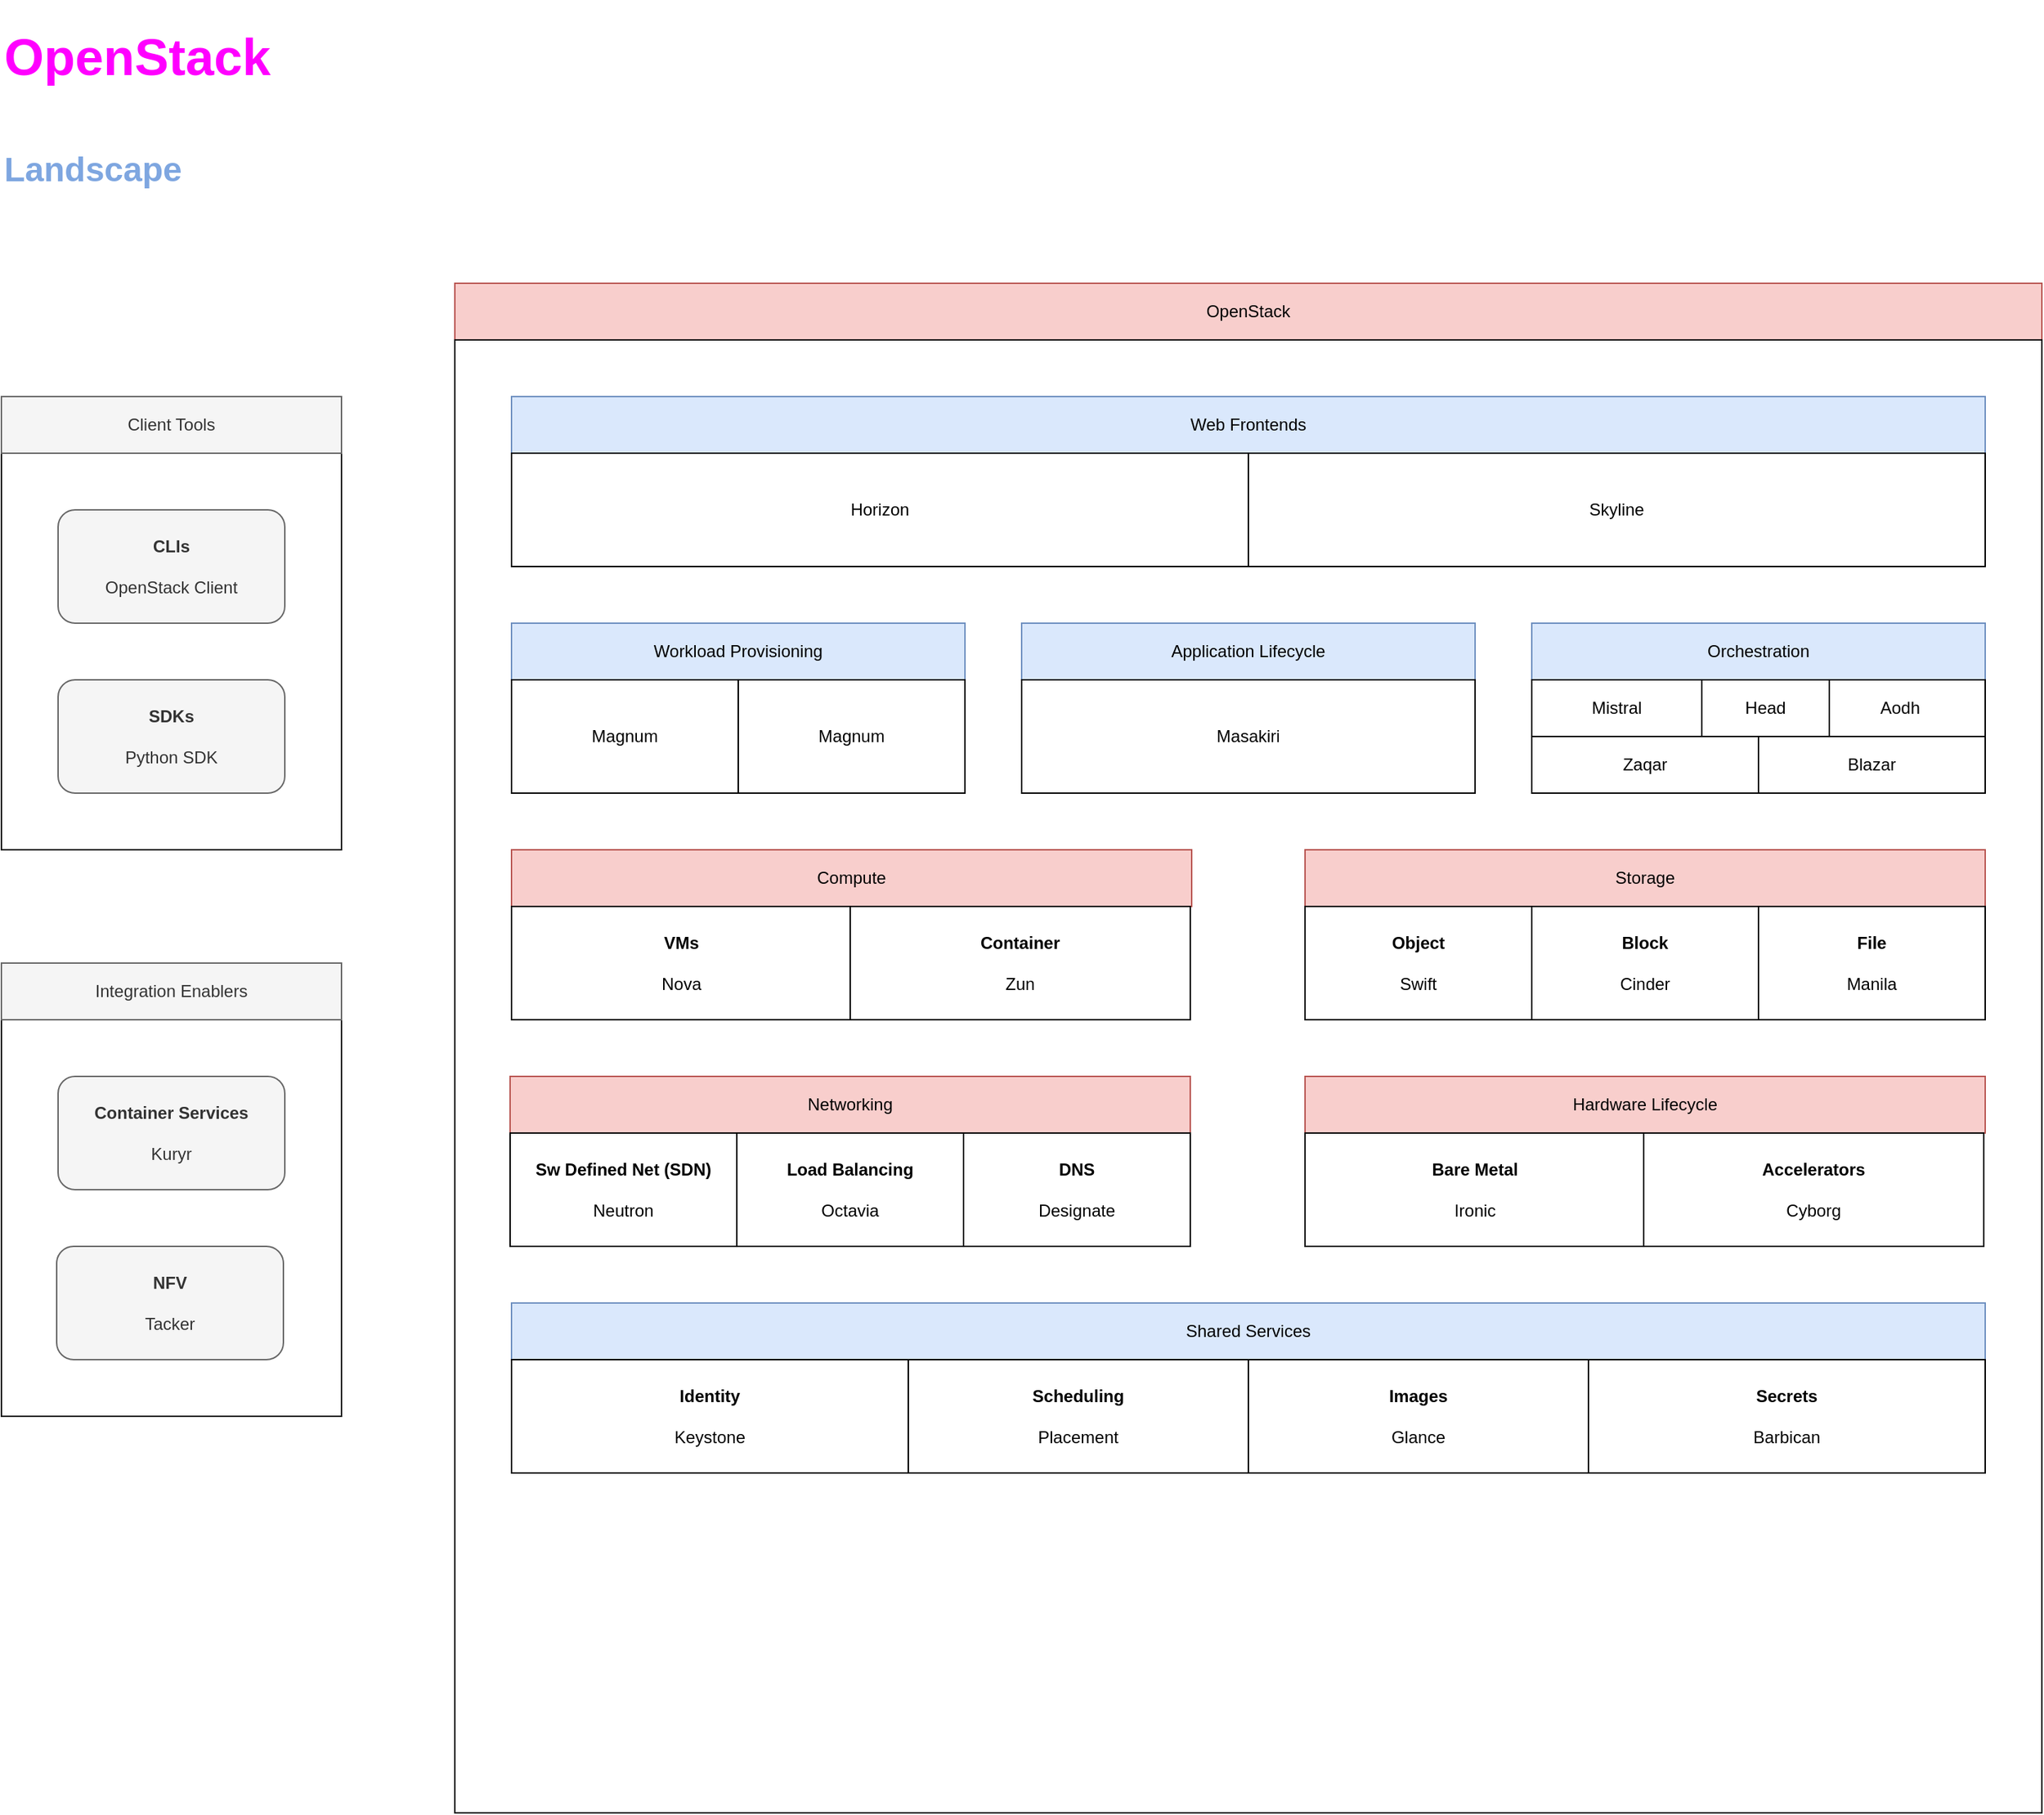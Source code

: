 <mxfile version="24.4.7" type="github">
  <diagram name="Landscape" id="OOBd-yFIc3VETf2EIVLC">
    <mxGraphModel dx="984" dy="666" grid="1" gridSize="10" guides="1" tooltips="1" connect="1" arrows="1" fold="1" page="1" pageScale="1" pageWidth="4681" pageHeight="3300" math="0" shadow="0">
      <root>
        <mxCell id="0" />
        <mxCell id="1" parent="0" />
        <mxCell id="JUmaVC_7gAUoUhbMNgvt-1" value="OpenStack" style="text;html=1;align=left;verticalAlign=middle;whiteSpace=wrap;rounded=0;fontStyle=1;fontSize=36;fontColor=#FF00FF;" vertex="1" parent="1">
          <mxGeometry x="80" y="40" width="840" height="80" as="geometry" />
        </mxCell>
        <mxCell id="JUmaVC_7gAUoUhbMNgvt-2" value="Landscape" style="text;html=1;align=left;verticalAlign=middle;whiteSpace=wrap;rounded=0;fontStyle=1;fontSize=24;fontColor=#7EA6E0;" vertex="1" parent="1">
          <mxGeometry x="80" y="120" width="840" height="80" as="geometry" />
        </mxCell>
        <mxCell id="JUmaVC_7gAUoUhbMNgvt-3" value="" style="rounded=0;whiteSpace=wrap;html=1;fillColor=none;" vertex="1" parent="1">
          <mxGeometry x="80" y="360" width="240" height="280" as="geometry" />
        </mxCell>
        <mxCell id="JUmaVC_7gAUoUhbMNgvt-4" value="Client Tools" style="rounded=0;whiteSpace=wrap;html=1;fillColor=#f5f5f5;strokeColor=#666666;fontColor=#333333;" vertex="1" parent="1">
          <mxGeometry x="80" y="320" width="240" height="40" as="geometry" />
        </mxCell>
        <mxCell id="JUmaVC_7gAUoUhbMNgvt-5" value="&lt;div&gt;&lt;b&gt;CLIs&lt;/b&gt;&lt;/div&gt;&lt;div&gt;&lt;br&gt;&lt;/div&gt;OpenStack Client" style="rounded=1;whiteSpace=wrap;html=1;fillColor=#f5f5f5;fontColor=#333333;strokeColor=#666666;" vertex="1" parent="1">
          <mxGeometry x="120" y="400" width="160" height="80" as="geometry" />
        </mxCell>
        <mxCell id="JUmaVC_7gAUoUhbMNgvt-6" value="&lt;div&gt;&lt;b&gt;SDKs&lt;/b&gt;&lt;/div&gt;&lt;div&gt;&lt;br&gt;&lt;/div&gt;Python SDK" style="rounded=1;whiteSpace=wrap;html=1;fillColor=#f5f5f5;fontColor=#333333;strokeColor=#666666;" vertex="1" parent="1">
          <mxGeometry x="120" y="520" width="160" height="80" as="geometry" />
        </mxCell>
        <mxCell id="JUmaVC_7gAUoUhbMNgvt-7" value="OpenStack" style="rounded=0;whiteSpace=wrap;html=1;fillColor=#f8cecc;strokeColor=#b85450;" vertex="1" parent="1">
          <mxGeometry x="400" y="240" width="1120" height="40" as="geometry" />
        </mxCell>
        <mxCell id="JUmaVC_7gAUoUhbMNgvt-8" value="" style="rounded=0;whiteSpace=wrap;html=1;fillColor=none;" vertex="1" parent="1">
          <mxGeometry x="400" y="280" width="1120" height="1040" as="geometry" />
        </mxCell>
        <mxCell id="JUmaVC_7gAUoUhbMNgvt-9" value="" style="rounded=0;whiteSpace=wrap;html=1;fillColor=none;" vertex="1" parent="1">
          <mxGeometry x="80" y="760" width="240" height="280" as="geometry" />
        </mxCell>
        <mxCell id="JUmaVC_7gAUoUhbMNgvt-10" value="Integration Enablers" style="rounded=0;whiteSpace=wrap;html=1;fillColor=#f5f5f5;strokeColor=#666666;fontColor=#333333;" vertex="1" parent="1">
          <mxGeometry x="80" y="720" width="240" height="40" as="geometry" />
        </mxCell>
        <mxCell id="JUmaVC_7gAUoUhbMNgvt-11" value="&lt;div&gt;&lt;b&gt;Container Services&lt;/b&gt;&lt;/div&gt;&lt;div&gt;&lt;br&gt;&lt;/div&gt;Kuryr" style="rounded=1;whiteSpace=wrap;html=1;fillColor=#f5f5f5;fontColor=#333333;strokeColor=#666666;" vertex="1" parent="1">
          <mxGeometry x="120" y="800" width="160" height="80" as="geometry" />
        </mxCell>
        <mxCell id="JUmaVC_7gAUoUhbMNgvt-12" value="&lt;div&gt;&lt;b&gt;NFV&lt;/b&gt;&lt;/div&gt;&lt;div&gt;&lt;br&gt;&lt;/div&gt;Tacker" style="rounded=1;whiteSpace=wrap;html=1;fillColor=#f5f5f5;fontColor=#333333;strokeColor=#666666;" vertex="1" parent="1">
          <mxGeometry x="119" y="920" width="160" height="80" as="geometry" />
        </mxCell>
        <mxCell id="JUmaVC_7gAUoUhbMNgvt-14" value="Web Frontends" style="rounded=0;whiteSpace=wrap;html=1;fillColor=#dae8fc;strokeColor=#6c8ebf;" vertex="1" parent="1">
          <mxGeometry x="440" y="320" width="1040" height="40" as="geometry" />
        </mxCell>
        <mxCell id="JUmaVC_7gAUoUhbMNgvt-16" value="Workload Provisioning" style="rounded=0;whiteSpace=wrap;html=1;fillColor=#dae8fc;strokeColor=#6c8ebf;" vertex="1" parent="1">
          <mxGeometry x="440" y="480" width="320" height="40" as="geometry" />
        </mxCell>
        <mxCell id="JUmaVC_7gAUoUhbMNgvt-17" value="Magnum" style="rounded=0;whiteSpace=wrap;html=1;" vertex="1" parent="1">
          <mxGeometry x="440" y="520" width="160" height="80" as="geometry" />
        </mxCell>
        <mxCell id="JUmaVC_7gAUoUhbMNgvt-18" value="Application Lifecycle" style="rounded=0;whiteSpace=wrap;html=1;fillColor=#dae8fc;strokeColor=#6c8ebf;" vertex="1" parent="1">
          <mxGeometry x="800" y="480" width="320" height="40" as="geometry" />
        </mxCell>
        <mxCell id="JUmaVC_7gAUoUhbMNgvt-19" value="Masakiri" style="rounded=0;whiteSpace=wrap;html=1;" vertex="1" parent="1">
          <mxGeometry x="800" y="520" width="320" height="80" as="geometry" />
        </mxCell>
        <mxCell id="JUmaVC_7gAUoUhbMNgvt-20" value="Orchestration" style="rounded=0;whiteSpace=wrap;html=1;fillColor=#dae8fc;strokeColor=#6c8ebf;" vertex="1" parent="1">
          <mxGeometry x="1160" y="480" width="320" height="40" as="geometry" />
        </mxCell>
        <mxCell id="JUmaVC_7gAUoUhbMNgvt-21" value="Mistral" style="rounded=0;whiteSpace=wrap;html=1;" vertex="1" parent="1">
          <mxGeometry x="1160" y="520" width="120" height="40" as="geometry" />
        </mxCell>
        <mxCell id="JUmaVC_7gAUoUhbMNgvt-22" value="Compute" style="rounded=0;whiteSpace=wrap;html=1;fillColor=#f8cecc;strokeColor=#b85450;" vertex="1" parent="1">
          <mxGeometry x="440" y="640" width="480" height="40" as="geometry" />
        </mxCell>
        <mxCell id="JUmaVC_7gAUoUhbMNgvt-23" value="&lt;b&gt;VMs&lt;/b&gt;&lt;div&gt;&lt;br&gt;&lt;/div&gt;&lt;div&gt;Nova&lt;/div&gt;" style="rounded=0;whiteSpace=wrap;html=1;" vertex="1" parent="1">
          <mxGeometry x="440" y="680" width="240" height="80" as="geometry" />
        </mxCell>
        <mxCell id="JUmaVC_7gAUoUhbMNgvt-24" value="Storage" style="rounded=0;whiteSpace=wrap;html=1;fillColor=#f8cecc;strokeColor=#b85450;" vertex="1" parent="1">
          <mxGeometry x="1000" y="640" width="480" height="40" as="geometry" />
        </mxCell>
        <mxCell id="JUmaVC_7gAUoUhbMNgvt-25" value="&lt;b&gt;Object&lt;/b&gt;&lt;div&gt;&lt;br&gt;&lt;/div&gt;&lt;div&gt;Swift&lt;/div&gt;" style="rounded=0;whiteSpace=wrap;html=1;" vertex="1" parent="1">
          <mxGeometry x="1000" y="680" width="160" height="80" as="geometry" />
        </mxCell>
        <mxCell id="JUmaVC_7gAUoUhbMNgvt-26" value="Horizon" style="rounded=0;whiteSpace=wrap;html=1;" vertex="1" parent="1">
          <mxGeometry x="440" y="360" width="520" height="80" as="geometry" />
        </mxCell>
        <mxCell id="JUmaVC_7gAUoUhbMNgvt-27" value="Skyline" style="rounded=0;whiteSpace=wrap;html=1;" vertex="1" parent="1">
          <mxGeometry x="960" y="360" width="520" height="80" as="geometry" />
        </mxCell>
        <mxCell id="JUmaVC_7gAUoUhbMNgvt-28" value="Magnum" style="rounded=0;whiteSpace=wrap;html=1;" vertex="1" parent="1">
          <mxGeometry x="600" y="520" width="160" height="80" as="geometry" />
        </mxCell>
        <mxCell id="JUmaVC_7gAUoUhbMNgvt-29" value="Aodh" style="rounded=0;whiteSpace=wrap;html=1;" vertex="1" parent="1">
          <mxGeometry x="1360" y="520" width="120" height="40" as="geometry" />
        </mxCell>
        <mxCell id="JUmaVC_7gAUoUhbMNgvt-30" value="Head" style="rounded=0;whiteSpace=wrap;html=1;" vertex="1" parent="1">
          <mxGeometry x="1280" y="520" width="90" height="40" as="geometry" />
        </mxCell>
        <mxCell id="JUmaVC_7gAUoUhbMNgvt-31" value="Zaqar" style="rounded=0;whiteSpace=wrap;html=1;" vertex="1" parent="1">
          <mxGeometry x="1160" y="560" width="160" height="40" as="geometry" />
        </mxCell>
        <mxCell id="JUmaVC_7gAUoUhbMNgvt-32" value="Blazar" style="rounded=0;whiteSpace=wrap;html=1;" vertex="1" parent="1">
          <mxGeometry x="1320" y="560" width="160" height="40" as="geometry" />
        </mxCell>
        <mxCell id="JUmaVC_7gAUoUhbMNgvt-33" value="&lt;div&gt;&lt;b&gt;Container&lt;/b&gt;&lt;/div&gt;&lt;div&gt;&lt;br&gt;&lt;/div&gt;Zun" style="rounded=0;whiteSpace=wrap;html=1;" vertex="1" parent="1">
          <mxGeometry x="679" y="680" width="240" height="80" as="geometry" />
        </mxCell>
        <mxCell id="JUmaVC_7gAUoUhbMNgvt-34" value="&lt;b&gt;File&lt;/b&gt;&lt;div&gt;&lt;br&gt;&lt;/div&gt;&lt;div&gt;Manila&lt;/div&gt;" style="rounded=0;whiteSpace=wrap;html=1;" vertex="1" parent="1">
          <mxGeometry x="1320" y="680" width="160" height="80" as="geometry" />
        </mxCell>
        <mxCell id="JUmaVC_7gAUoUhbMNgvt-35" value="&lt;b&gt;Block&lt;/b&gt;&lt;div&gt;&lt;br&gt;&lt;/div&gt;&lt;div&gt;Cinder&lt;/div&gt;" style="rounded=0;whiteSpace=wrap;html=1;" vertex="1" parent="1">
          <mxGeometry x="1160" y="680" width="160" height="80" as="geometry" />
        </mxCell>
        <mxCell id="JUmaVC_7gAUoUhbMNgvt-36" value="Networking" style="rounded=0;whiteSpace=wrap;html=1;fillColor=#f8cecc;strokeColor=#b85450;" vertex="1" parent="1">
          <mxGeometry x="439" y="800" width="480" height="40" as="geometry" />
        </mxCell>
        <mxCell id="JUmaVC_7gAUoUhbMNgvt-37" value="&lt;b&gt;Sw Defined Net (SDN)&lt;/b&gt;&lt;div&gt;&lt;b&gt;&lt;br&gt;&lt;/b&gt;&lt;/div&gt;&lt;div&gt;Neutron&lt;/div&gt;" style="rounded=0;whiteSpace=wrap;html=1;" vertex="1" parent="1">
          <mxGeometry x="439" y="840" width="160" height="80" as="geometry" />
        </mxCell>
        <mxCell id="JUmaVC_7gAUoUhbMNgvt-38" value="&lt;b&gt;DNS&lt;/b&gt;&lt;div&gt;&lt;br&gt;&lt;/div&gt;&lt;div&gt;Designate&lt;/div&gt;" style="rounded=0;whiteSpace=wrap;html=1;" vertex="1" parent="1">
          <mxGeometry x="759" y="840" width="160" height="80" as="geometry" />
        </mxCell>
        <mxCell id="JUmaVC_7gAUoUhbMNgvt-39" value="&lt;b&gt;Load Balancing&lt;/b&gt;&lt;div&gt;&lt;br&gt;&lt;/div&gt;&lt;div&gt;Octavia&lt;/div&gt;" style="rounded=0;whiteSpace=wrap;html=1;" vertex="1" parent="1">
          <mxGeometry x="599" y="840" width="160" height="80" as="geometry" />
        </mxCell>
        <mxCell id="JUmaVC_7gAUoUhbMNgvt-41" value="Hardware Lifecycle" style="rounded=0;whiteSpace=wrap;html=1;fillColor=#f8cecc;strokeColor=#b85450;" vertex="1" parent="1">
          <mxGeometry x="1000" y="800" width="480" height="40" as="geometry" />
        </mxCell>
        <mxCell id="JUmaVC_7gAUoUhbMNgvt-42" value="&lt;b&gt;Bare Metal&lt;/b&gt;&lt;div&gt;&lt;br&gt;&lt;/div&gt;&lt;div&gt;Ironic&lt;/div&gt;" style="rounded=0;whiteSpace=wrap;html=1;" vertex="1" parent="1">
          <mxGeometry x="1000" y="840" width="240" height="80" as="geometry" />
        </mxCell>
        <mxCell id="JUmaVC_7gAUoUhbMNgvt-43" value="&lt;div&gt;&lt;b&gt;Accelerators&lt;/b&gt;&lt;/div&gt;&lt;div&gt;&lt;br&gt;&lt;/div&gt;Cyborg" style="rounded=0;whiteSpace=wrap;html=1;" vertex="1" parent="1">
          <mxGeometry x="1239" y="840" width="240" height="80" as="geometry" />
        </mxCell>
        <mxCell id="JUmaVC_7gAUoUhbMNgvt-44" value="Shared Services" style="rounded=0;whiteSpace=wrap;html=1;fillColor=#dae8fc;strokeColor=#6c8ebf;" vertex="1" parent="1">
          <mxGeometry x="440" y="960" width="1040" height="40" as="geometry" />
        </mxCell>
        <mxCell id="JUmaVC_7gAUoUhbMNgvt-45" value="&lt;b&gt;Identity&lt;/b&gt;&lt;div&gt;&lt;br&gt;&lt;/div&gt;&lt;div&gt;Keystone&lt;/div&gt;" style="rounded=0;whiteSpace=wrap;html=1;" vertex="1" parent="1">
          <mxGeometry x="440" y="1000" width="280" height="80" as="geometry" />
        </mxCell>
        <mxCell id="JUmaVC_7gAUoUhbMNgvt-46" value="&lt;div&gt;&lt;b&gt;Scheduling&lt;/b&gt;&lt;/div&gt;&lt;div&gt;&lt;br&gt;&lt;/div&gt;Placement" style="rounded=0;whiteSpace=wrap;html=1;" vertex="1" parent="1">
          <mxGeometry x="720" y="1000" width="240" height="80" as="geometry" />
        </mxCell>
        <mxCell id="JUmaVC_7gAUoUhbMNgvt-47" value="&lt;div&gt;&lt;b&gt;Images&lt;/b&gt;&lt;/div&gt;&lt;div&gt;&lt;br&gt;&lt;/div&gt;Glance" style="rounded=0;whiteSpace=wrap;html=1;" vertex="1" parent="1">
          <mxGeometry x="960" y="1000" width="240" height="80" as="geometry" />
        </mxCell>
        <mxCell id="JUmaVC_7gAUoUhbMNgvt-48" value="&lt;b&gt;Secrets&lt;/b&gt;&lt;div&gt;&lt;br&gt;&lt;/div&gt;&lt;div&gt;Barbican&lt;/div&gt;" style="rounded=0;whiteSpace=wrap;html=1;" vertex="1" parent="1">
          <mxGeometry x="1200" y="1000" width="280" height="80" as="geometry" />
        </mxCell>
      </root>
    </mxGraphModel>
  </diagram>
</mxfile>
